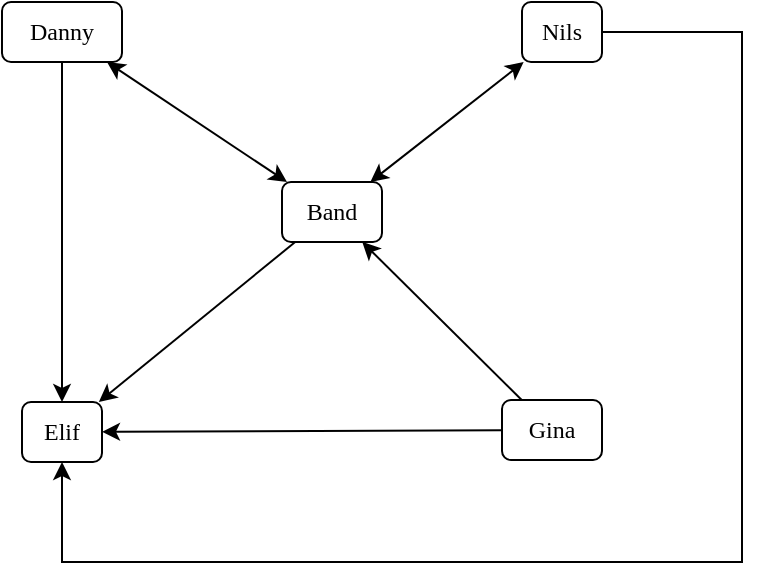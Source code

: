 <mxfile>
    <diagram name="Seite-1" id="VqhjxdNAldA514-oP1dY">
        <mxGraphModel dx="705" dy="605" grid="1" gridSize="10" guides="1" tooltips="1" connect="1" arrows="1" fold="1" page="1" pageScale="1" pageWidth="827" pageHeight="1169" math="0" shadow="0">
            <root>
                <mxCell id="0"/>
                <mxCell id="1" parent="0"/>
                <mxCell id="zVyb7skGMIaMNCrA2Tj4-1" value="Nils" style="rounded=1;whiteSpace=wrap;html=1;fontFamily=Alegreya;fontSource=https%3A%2F%2Ffonts.googleapis.com%2Fcss%3Ffamily%3DAlegreya;" parent="1" vertex="1">
                    <mxGeometry x="540" y="370" width="40" height="30" as="geometry"/>
                </mxCell>
                <mxCell id="zVyb7skGMIaMNCrA2Tj4-2" value="Danny" style="rounded=1;whiteSpace=wrap;html=1;fontFamily=Alegreya;fontSource=https%3A%2F%2Ffonts.googleapis.com%2Fcss%3Ffamily%3DAlegreya;" parent="1" vertex="1">
                    <mxGeometry x="280" y="370" width="60" height="30" as="geometry"/>
                </mxCell>
                <mxCell id="zVyb7skGMIaMNCrA2Tj4-3" value="Band" style="rounded=1;whiteSpace=wrap;html=1;fontFamily=Alegreya;fontSource=https%3A%2F%2Ffonts.googleapis.com%2Fcss%3Ffamily%3DAlegreya;" parent="1" vertex="1">
                    <mxGeometry x="420" y="460" width="50" height="30" as="geometry"/>
                </mxCell>
                <mxCell id="zVyb7skGMIaMNCrA2Tj4-4" value="Elif" style="rounded=1;whiteSpace=wrap;html=1;fontFamily=Alegreya;fontSource=https%3A%2F%2Ffonts.googleapis.com%2Fcss%3Ffamily%3DAlegreya;" parent="1" vertex="1">
                    <mxGeometry x="290" y="570" width="40" height="30" as="geometry"/>
                </mxCell>
                <mxCell id="zVyb7skGMIaMNCrA2Tj4-5" value="Gina" style="rounded=1;whiteSpace=wrap;html=1;fontFamily=Alegreya;fontSource=https%3A%2F%2Ffonts.googleapis.com%2Fcss%3Ffamily%3DAlegreya;" parent="1" vertex="1">
                    <mxGeometry x="530" y="569" width="50" height="30" as="geometry"/>
                </mxCell>
                <mxCell id="zVyb7skGMIaMNCrA2Tj4-7" value="" style="endArrow=classic;startArrow=classic;html=1;rounded=0;" parent="1" source="zVyb7skGMIaMNCrA2Tj4-3" target="zVyb7skGMIaMNCrA2Tj4-2" edge="1">
                    <mxGeometry width="50" height="50" relative="1" as="geometry">
                        <mxPoint x="340" y="440" as="sourcePoint"/>
                        <mxPoint x="390" y="390" as="targetPoint"/>
                    </mxGeometry>
                </mxCell>
                <mxCell id="zVyb7skGMIaMNCrA2Tj4-8" value="" style="endArrow=classic;startArrow=classic;html=1;rounded=0;" parent="1" source="zVyb7skGMIaMNCrA2Tj4-3" target="zVyb7skGMIaMNCrA2Tj4-1" edge="1">
                    <mxGeometry width="50" height="50" relative="1" as="geometry">
                        <mxPoint x="500" y="440" as="sourcePoint"/>
                        <mxPoint x="550" y="390" as="targetPoint"/>
                    </mxGeometry>
                </mxCell>
                <mxCell id="zVyb7skGMIaMNCrA2Tj4-9" value="" style="endArrow=none;startArrow=classic;html=1;rounded=0;endFill=0;" parent="1" source="zVyb7skGMIaMNCrA2Tj4-4" target="zVyb7skGMIaMNCrA2Tj4-3" edge="1">
                    <mxGeometry width="50" height="50" relative="1" as="geometry">
                        <mxPoint x="360" y="540" as="sourcePoint"/>
                        <mxPoint x="410" y="490" as="targetPoint"/>
                    </mxGeometry>
                </mxCell>
                <mxCell id="zVyb7skGMIaMNCrA2Tj4-10" value="" style="endArrow=classic;html=1;rounded=0;" parent="1" source="zVyb7skGMIaMNCrA2Tj4-5" target="zVyb7skGMIaMNCrA2Tj4-4" edge="1">
                    <mxGeometry width="50" height="50" relative="1" as="geometry">
                        <mxPoint x="490" y="480" as="sourcePoint"/>
                        <mxPoint x="540" y="430" as="targetPoint"/>
                    </mxGeometry>
                </mxCell>
                <mxCell id="zVyb7skGMIaMNCrA2Tj4-12" value="" style="endArrow=classic;html=1;rounded=0;" parent="1" source="zVyb7skGMIaMNCrA2Tj4-1" target="zVyb7skGMIaMNCrA2Tj4-4" edge="1">
                    <mxGeometry width="50" height="50" relative="1" as="geometry">
                        <mxPoint x="690" y="520" as="sourcePoint"/>
                        <mxPoint x="300" y="680" as="targetPoint"/>
                        <Array as="points">
                            <mxPoint x="650" y="385"/>
                            <mxPoint x="650" y="650"/>
                            <mxPoint x="310" y="650"/>
                        </Array>
                    </mxGeometry>
                </mxCell>
                <mxCell id="zVyb7skGMIaMNCrA2Tj4-13" value="" style="endArrow=classic;html=1;rounded=0;" parent="1" source="zVyb7skGMIaMNCrA2Tj4-5" target="zVyb7skGMIaMNCrA2Tj4-3" edge="1">
                    <mxGeometry width="50" height="50" relative="1" as="geometry">
                        <mxPoint x="490" y="480" as="sourcePoint"/>
                        <mxPoint x="540" y="430" as="targetPoint"/>
                    </mxGeometry>
                </mxCell>
                <mxCell id="zVyb7skGMIaMNCrA2Tj4-14" value="" style="endArrow=classic;html=1;rounded=0;" parent="1" source="zVyb7skGMIaMNCrA2Tj4-2" target="zVyb7skGMIaMNCrA2Tj4-4" edge="1">
                    <mxGeometry width="50" height="50" relative="1" as="geometry">
                        <mxPoint x="490" y="480" as="sourcePoint"/>
                        <mxPoint x="540" y="430" as="targetPoint"/>
                    </mxGeometry>
                </mxCell>
            </root>
        </mxGraphModel>
    </diagram>
</mxfile>

